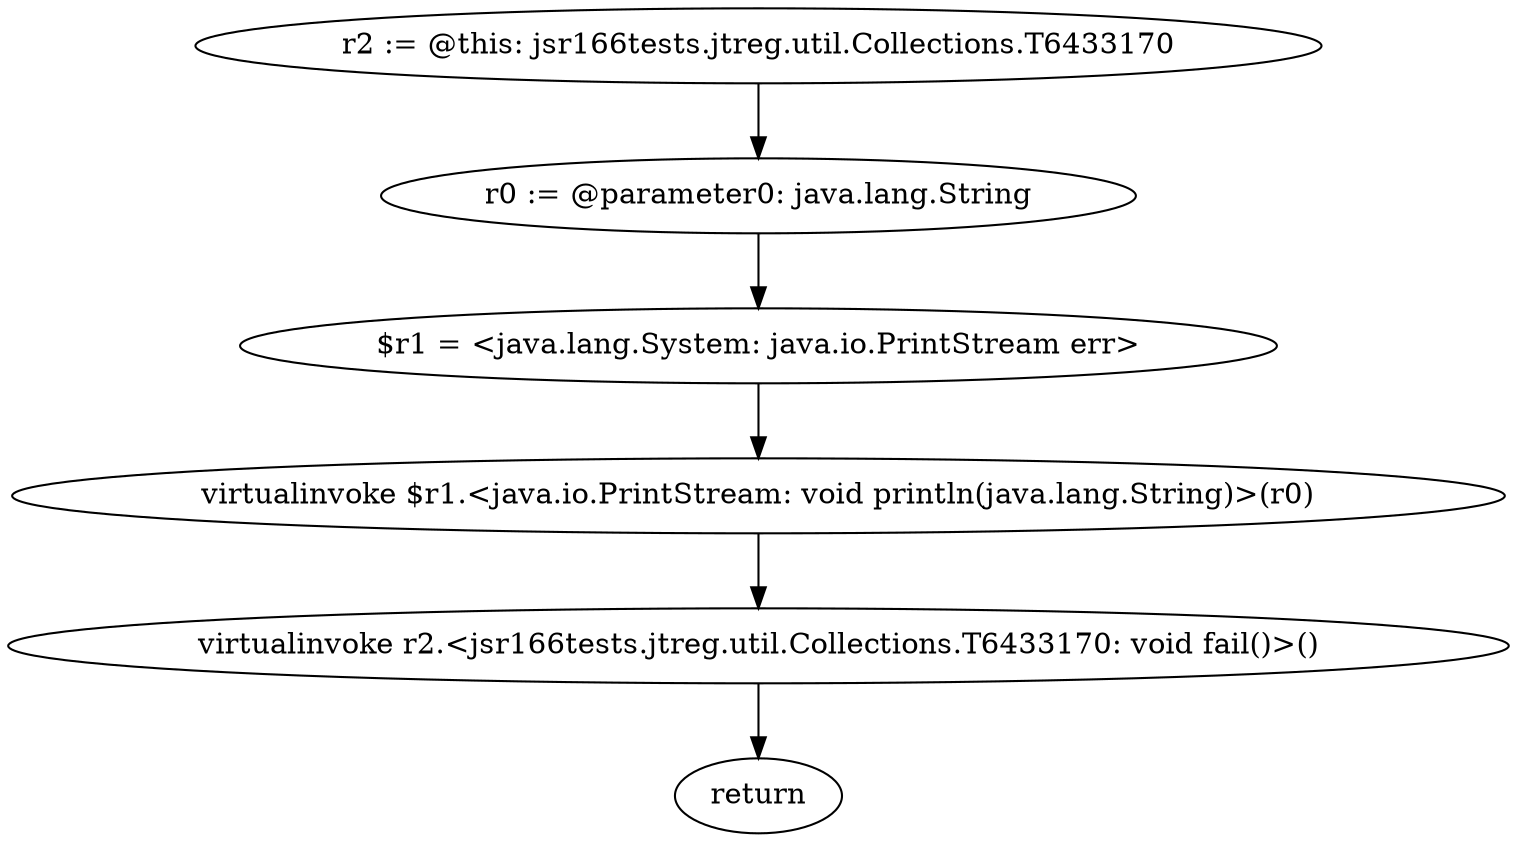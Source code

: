digraph "unitGraph" {
    "r2 := @this: jsr166tests.jtreg.util.Collections.T6433170"
    "r0 := @parameter0: java.lang.String"
    "$r1 = <java.lang.System: java.io.PrintStream err>"
    "virtualinvoke $r1.<java.io.PrintStream: void println(java.lang.String)>(r0)"
    "virtualinvoke r2.<jsr166tests.jtreg.util.Collections.T6433170: void fail()>()"
    "return"
    "r2 := @this: jsr166tests.jtreg.util.Collections.T6433170"->"r0 := @parameter0: java.lang.String";
    "r0 := @parameter0: java.lang.String"->"$r1 = <java.lang.System: java.io.PrintStream err>";
    "$r1 = <java.lang.System: java.io.PrintStream err>"->"virtualinvoke $r1.<java.io.PrintStream: void println(java.lang.String)>(r0)";
    "virtualinvoke $r1.<java.io.PrintStream: void println(java.lang.String)>(r0)"->"virtualinvoke r2.<jsr166tests.jtreg.util.Collections.T6433170: void fail()>()";
    "virtualinvoke r2.<jsr166tests.jtreg.util.Collections.T6433170: void fail()>()"->"return";
}
